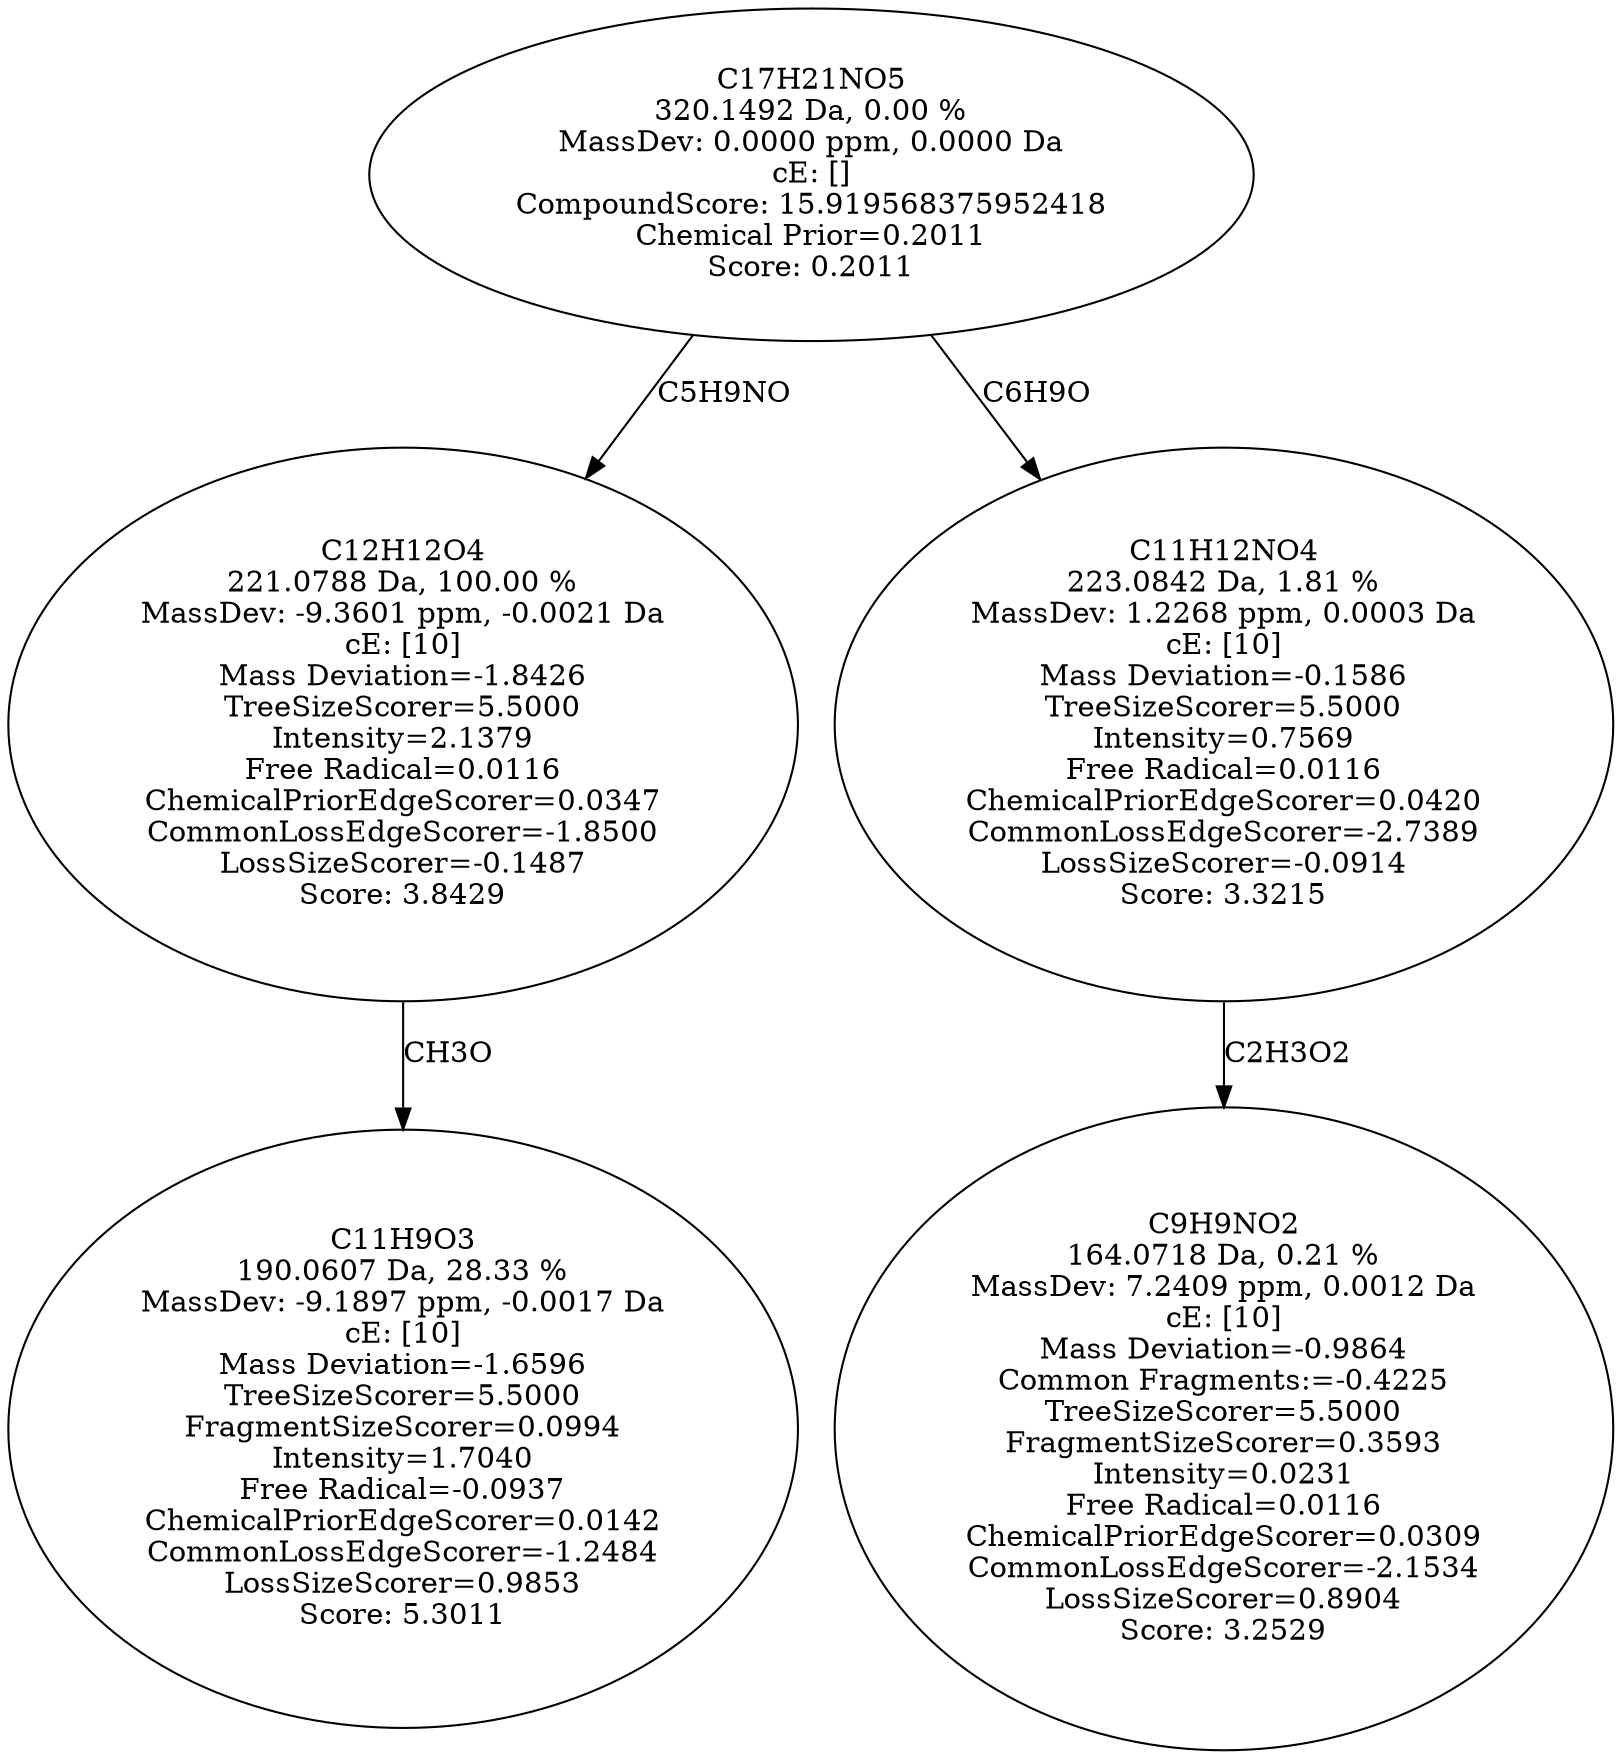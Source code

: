 strict digraph {
v1 [label="C11H9O3\n190.0607 Da, 28.33 %\nMassDev: -9.1897 ppm, -0.0017 Da\ncE: [10]\nMass Deviation=-1.6596\nTreeSizeScorer=5.5000\nFragmentSizeScorer=0.0994\nIntensity=1.7040\nFree Radical=-0.0937\nChemicalPriorEdgeScorer=0.0142\nCommonLossEdgeScorer=-1.2484\nLossSizeScorer=0.9853\nScore: 5.3011"];
v2 [label="C12H12O4\n221.0788 Da, 100.00 %\nMassDev: -9.3601 ppm, -0.0021 Da\ncE: [10]\nMass Deviation=-1.8426\nTreeSizeScorer=5.5000\nIntensity=2.1379\nFree Radical=0.0116\nChemicalPriorEdgeScorer=0.0347\nCommonLossEdgeScorer=-1.8500\nLossSizeScorer=-0.1487\nScore: 3.8429"];
v3 [label="C9H9NO2\n164.0718 Da, 0.21 %\nMassDev: 7.2409 ppm, 0.0012 Da\ncE: [10]\nMass Deviation=-0.9864\nCommon Fragments:=-0.4225\nTreeSizeScorer=5.5000\nFragmentSizeScorer=0.3593\nIntensity=0.0231\nFree Radical=0.0116\nChemicalPriorEdgeScorer=0.0309\nCommonLossEdgeScorer=-2.1534\nLossSizeScorer=0.8904\nScore: 3.2529"];
v4 [label="C11H12NO4\n223.0842 Da, 1.81 %\nMassDev: 1.2268 ppm, 0.0003 Da\ncE: [10]\nMass Deviation=-0.1586\nTreeSizeScorer=5.5000\nIntensity=0.7569\nFree Radical=0.0116\nChemicalPriorEdgeScorer=0.0420\nCommonLossEdgeScorer=-2.7389\nLossSizeScorer=-0.0914\nScore: 3.3215"];
v5 [label="C17H21NO5\n320.1492 Da, 0.00 %\nMassDev: 0.0000 ppm, 0.0000 Da\ncE: []\nCompoundScore: 15.919568375952418\nChemical Prior=0.2011\nScore: 0.2011"];
v2 -> v1 [label="CH3O"];
v5 -> v2 [label="C5H9NO"];
v4 -> v3 [label="C2H3O2"];
v5 -> v4 [label="C6H9O"];
}